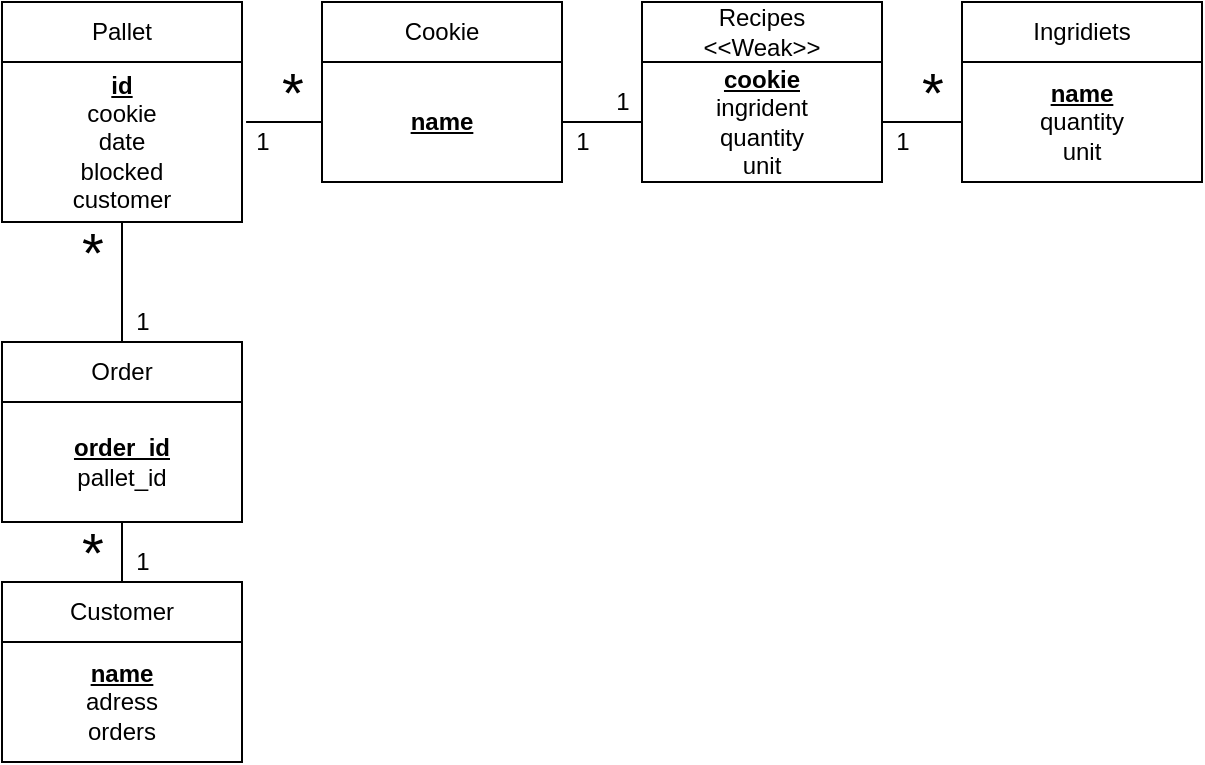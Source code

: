 <mxfile version="12.7.8"><diagram id="hbJWB8RGy9cOQApbC8JX" name="Page-1"><mxGraphModel dx="932" dy="632" grid="1" gridSize="10" guides="1" tooltips="1" connect="1" arrows="1" fold="1" page="1" pageScale="1" pageWidth="827" pageHeight="1169" math="0" shadow="0"><root><mxCell id="0"/><mxCell id="1" parent="0"/><mxCell id="CLBNJHBiOJQijardlDqe-1" value="Pallet" style="rounded=0;whiteSpace=wrap;html=1;" vertex="1" parent="1"><mxGeometry x="160" y="120" width="120" height="30" as="geometry"/></mxCell><mxCell id="CLBNJHBiOJQijardlDqe-19" style="edgeStyle=orthogonalEdgeStyle;rounded=0;orthogonalLoop=1;jettySize=auto;html=1;exitX=0.5;exitY=1;exitDx=0;exitDy=0;entryX=0.5;entryY=0;entryDx=0;entryDy=0;endArrow=none;endFill=0;" edge="1" parent="1" source="CLBNJHBiOJQijardlDqe-2" target="CLBNJHBiOJQijardlDqe-10"><mxGeometry relative="1" as="geometry"/></mxCell><mxCell id="CLBNJHBiOJQijardlDqe-2" value="&lt;u&gt;&lt;b&gt;id&lt;br&gt;&lt;/b&gt;&lt;/u&gt;cookie&lt;br&gt;date&lt;br&gt;blocked&lt;br&gt;customer" style="rounded=0;whiteSpace=wrap;html=1;" vertex="1" parent="1"><mxGeometry x="160" y="150" width="120" height="80" as="geometry"/></mxCell><mxCell id="CLBNJHBiOJQijardlDqe-3" value="Cookie" style="rounded=0;whiteSpace=wrap;html=1;" vertex="1" parent="1"><mxGeometry x="320" y="120" width="120" height="30" as="geometry"/></mxCell><mxCell id="CLBNJHBiOJQijardlDqe-16" style="edgeStyle=orthogonalEdgeStyle;rounded=0;orthogonalLoop=1;jettySize=auto;html=1;exitX=1;exitY=0.5;exitDx=0;exitDy=0;entryX=0;entryY=0.5;entryDx=0;entryDy=0;endArrow=none;endFill=0;" edge="1" parent="1" source="CLBNJHBiOJQijardlDqe-4" target="CLBNJHBiOJQijardlDqe-6"><mxGeometry relative="1" as="geometry"/></mxCell><mxCell id="CLBNJHBiOJQijardlDqe-18" style="edgeStyle=orthogonalEdgeStyle;rounded=0;orthogonalLoop=1;jettySize=auto;html=1;exitX=0;exitY=0.5;exitDx=0;exitDy=0;entryX=1.017;entryY=0.375;entryDx=0;entryDy=0;endArrow=none;endFill=0;entryPerimeter=0;" edge="1" parent="1" source="CLBNJHBiOJQijardlDqe-4" target="CLBNJHBiOJQijardlDqe-2"><mxGeometry relative="1" as="geometry"/></mxCell><mxCell id="CLBNJHBiOJQijardlDqe-4" value="&lt;b&gt;&lt;u&gt;name&lt;/u&gt;&lt;/b&gt;" style="rounded=0;whiteSpace=wrap;html=1;" vertex="1" parent="1"><mxGeometry x="320" y="150" width="120" height="60" as="geometry"/></mxCell><mxCell id="CLBNJHBiOJQijardlDqe-5" value="Recipes&lt;br&gt;&amp;lt;&amp;lt;Weak&amp;gt;&amp;gt;" style="rounded=0;whiteSpace=wrap;html=1;" vertex="1" parent="1"><mxGeometry x="480" y="120" width="120" height="30" as="geometry"/></mxCell><mxCell id="CLBNJHBiOJQijardlDqe-17" style="edgeStyle=orthogonalEdgeStyle;rounded=0;orthogonalLoop=1;jettySize=auto;html=1;exitX=1;exitY=0.5;exitDx=0;exitDy=0;entryX=0;entryY=0.5;entryDx=0;entryDy=0;endArrow=none;endFill=0;" edge="1" parent="1" source="CLBNJHBiOJQijardlDqe-6" target="CLBNJHBiOJQijardlDqe-8"><mxGeometry relative="1" as="geometry"/></mxCell><mxCell id="CLBNJHBiOJQijardlDqe-6" value="&lt;u&gt;&lt;b&gt;cookie&lt;/b&gt;&lt;/u&gt;&lt;br&gt;ingrident&lt;br&gt;quantity&lt;br&gt;unit" style="rounded=0;whiteSpace=wrap;html=1;" vertex="1" parent="1"><mxGeometry x="480" y="150" width="120" height="60" as="geometry"/></mxCell><mxCell id="CLBNJHBiOJQijardlDqe-7" value="Ingridiets" style="rounded=0;whiteSpace=wrap;html=1;" vertex="1" parent="1"><mxGeometry x="640" y="120" width="120" height="30" as="geometry"/></mxCell><mxCell id="CLBNJHBiOJQijardlDqe-8" value="&lt;u&gt;&lt;b&gt;name&lt;/b&gt;&lt;/u&gt;&lt;br&gt;quantity&lt;br&gt;unit" style="rounded=0;whiteSpace=wrap;html=1;" vertex="1" parent="1"><mxGeometry x="640" y="150" width="120" height="60" as="geometry"/></mxCell><mxCell id="CLBNJHBiOJQijardlDqe-10" value="Order" style="rounded=0;whiteSpace=wrap;html=1;" vertex="1" parent="1"><mxGeometry x="160" y="290" width="120" height="30" as="geometry"/></mxCell><mxCell id="CLBNJHBiOJQijardlDqe-20" style="edgeStyle=orthogonalEdgeStyle;rounded=0;orthogonalLoop=1;jettySize=auto;html=1;exitX=0.5;exitY=1;exitDx=0;exitDy=0;entryX=0.5;entryY=0;entryDx=0;entryDy=0;endArrow=none;endFill=0;" edge="1" parent="1" source="CLBNJHBiOJQijardlDqe-11" target="CLBNJHBiOJQijardlDqe-12"><mxGeometry relative="1" as="geometry"/></mxCell><mxCell id="CLBNJHBiOJQijardlDqe-11" value="&lt;u&gt;&lt;b&gt;order_id&lt;/b&gt;&lt;/u&gt;&lt;br&gt;pallet_id" style="rounded=0;whiteSpace=wrap;html=1;" vertex="1" parent="1"><mxGeometry x="160" y="320" width="120" height="60" as="geometry"/></mxCell><mxCell id="CLBNJHBiOJQijardlDqe-12" value="Customer" style="rounded=0;whiteSpace=wrap;html=1;" vertex="1" parent="1"><mxGeometry x="160" y="410" width="120" height="30" as="geometry"/></mxCell><mxCell id="CLBNJHBiOJQijardlDqe-13" value="&lt;u&gt;&lt;b&gt;name&lt;/b&gt;&lt;/u&gt;&lt;br&gt;adress&lt;br&gt;orders" style="rounded=0;whiteSpace=wrap;html=1;" vertex="1" parent="1"><mxGeometry x="160" y="440" width="120" height="60" as="geometry"/></mxCell><mxCell id="CLBNJHBiOJQijardlDqe-21" value="1" style="text;html=1;align=center;verticalAlign=middle;resizable=0;points=[];autosize=1;" vertex="1" parent="1"><mxGeometry x="220" y="390" width="20" height="20" as="geometry"/></mxCell><mxCell id="CLBNJHBiOJQijardlDqe-22" value="1" style="text;html=1;align=center;verticalAlign=middle;resizable=0;points=[];autosize=1;" vertex="1" parent="1"><mxGeometry x="220" y="270" width="20" height="20" as="geometry"/></mxCell><mxCell id="CLBNJHBiOJQijardlDqe-23" value="1" style="text;html=1;align=center;verticalAlign=middle;resizable=0;points=[];autosize=1;" vertex="1" parent="1"><mxGeometry x="280" y="180" width="20" height="20" as="geometry"/></mxCell><mxCell id="CLBNJHBiOJQijardlDqe-24" value="1" style="text;html=1;align=center;verticalAlign=middle;resizable=0;points=[];autosize=1;" vertex="1" parent="1"><mxGeometry x="440" y="180" width="20" height="20" as="geometry"/></mxCell><mxCell id="CLBNJHBiOJQijardlDqe-25" value="1" style="text;html=1;align=center;verticalAlign=middle;resizable=0;points=[];autosize=1;" vertex="1" parent="1"><mxGeometry x="460" y="160" width="20" height="20" as="geometry"/></mxCell><mxCell id="CLBNJHBiOJQijardlDqe-26" value="1" style="text;html=1;align=center;verticalAlign=middle;resizable=0;points=[];autosize=1;" vertex="1" parent="1"><mxGeometry x="600" y="180" width="20" height="20" as="geometry"/></mxCell><mxCell id="CLBNJHBiOJQijardlDqe-27" value="&lt;font style=&quot;font-size: 28px&quot;&gt;*&lt;/font&gt;" style="text;html=1;align=center;verticalAlign=middle;resizable=0;points=[];autosize=1;" vertex="1" parent="1"><mxGeometry x="190" y="380" width="30" height="30" as="geometry"/></mxCell><mxCell id="CLBNJHBiOJQijardlDqe-28" value="&lt;font style=&quot;font-size: 28px&quot;&gt;*&lt;/font&gt;" style="text;html=1;align=center;verticalAlign=middle;resizable=0;points=[];autosize=1;" vertex="1" parent="1"><mxGeometry x="190" y="230" width="30" height="30" as="geometry"/></mxCell><mxCell id="CLBNJHBiOJQijardlDqe-29" value="&lt;font style=&quot;font-size: 28px&quot;&gt;*&lt;/font&gt;" style="text;html=1;align=center;verticalAlign=middle;resizable=0;points=[];autosize=1;" vertex="1" parent="1"><mxGeometry x="290" y="150" width="30" height="30" as="geometry"/></mxCell><mxCell id="CLBNJHBiOJQijardlDqe-30" value="&lt;font style=&quot;font-size: 28px&quot;&gt;*&lt;/font&gt;" style="text;html=1;align=center;verticalAlign=middle;resizable=0;points=[];autosize=1;" vertex="1" parent="1"><mxGeometry x="610" y="150" width="30" height="30" as="geometry"/></mxCell></root></mxGraphModel></diagram></mxfile>